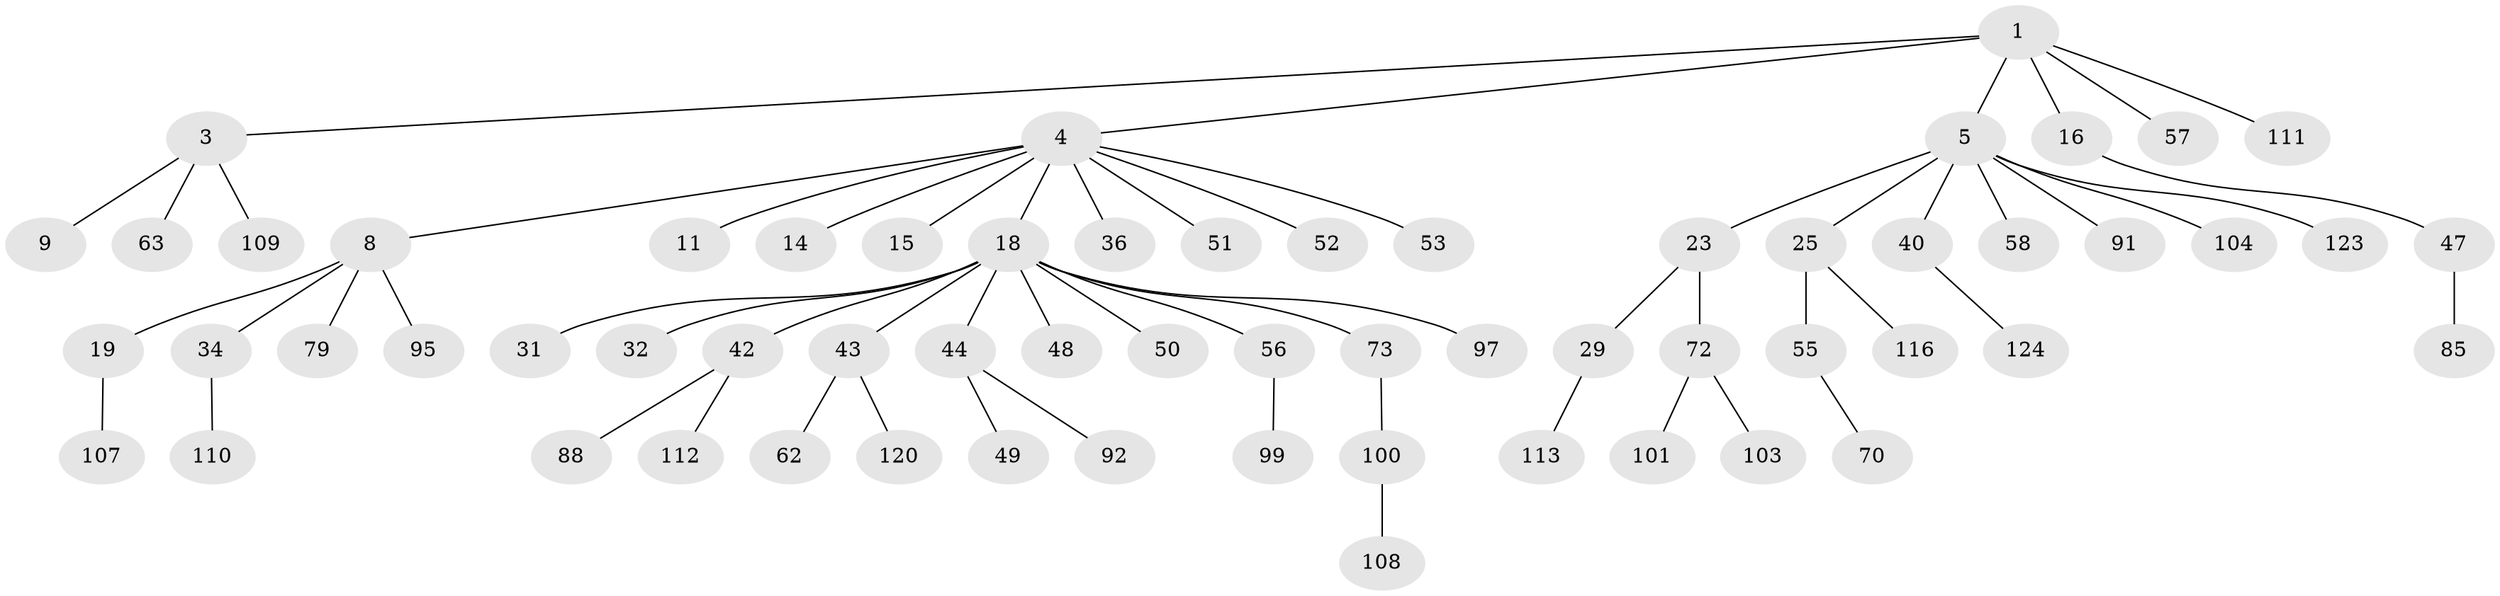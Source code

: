 // original degree distribution, {4: 0.064, 3: 0.12, 5: 0.032, 6: 0.024, 1: 0.496, 2: 0.256, 7: 0.008}
// Generated by graph-tools (version 1.1) at 2025/15/03/09/25 04:15:21]
// undirected, 62 vertices, 61 edges
graph export_dot {
graph [start="1"]
  node [color=gray90,style=filled];
  1 [super="+2+10"];
  3 [super="+78"];
  4 [super="+6+33+35"];
  5 [super="+12+7"];
  8 [super="+13+54"];
  9;
  11 [super="+121+114"];
  14 [super="+117+20"];
  15 [super="+68+26"];
  16 [super="+30+45"];
  18 [super="+22+84+38+24+21"];
  19 [super="+41"];
  23 [super="+125+28+106+67"];
  25 [super="+90"];
  29 [super="+60+119"];
  31;
  32 [super="+39"];
  34 [super="+37+102"];
  36 [super="+71"];
  40 [super="+105+64"];
  42 [super="+65"];
  43 [super="+61"];
  44;
  47 [super="+77"];
  48;
  49 [super="+66"];
  50;
  51 [super="+75"];
  52;
  53;
  55;
  56 [super="+82+98"];
  57;
  58 [super="+69"];
  62;
  63 [super="+115"];
  70 [super="+83"];
  72 [super="+74"];
  73 [super="+93+96"];
  79;
  85;
  88;
  91;
  92;
  95;
  97 [super="+122"];
  99;
  100;
  101;
  103;
  104;
  107;
  108;
  109;
  110;
  111;
  112;
  113;
  116;
  120;
  123;
  124;
  1 -- 3;
  1 -- 5;
  1 -- 16;
  1 -- 4;
  1 -- 111;
  1 -- 57;
  3 -- 9;
  3 -- 63;
  3 -- 109;
  4 -- 14;
  4 -- 18;
  4 -- 36;
  4 -- 8;
  4 -- 11;
  4 -- 15;
  4 -- 51;
  4 -- 53;
  4 -- 52;
  5 -- 40;
  5 -- 104;
  5 -- 123;
  5 -- 23;
  5 -- 25;
  5 -- 58;
  5 -- 91;
  8 -- 19;
  8 -- 79;
  8 -- 95;
  8 -- 34;
  16 -- 47;
  18 -- 43;
  18 -- 42;
  18 -- 44;
  18 -- 56;
  18 -- 32;
  18 -- 97;
  18 -- 48;
  18 -- 50;
  18 -- 73;
  18 -- 31;
  19 -- 107;
  23 -- 72;
  23 -- 29;
  25 -- 55;
  25 -- 116;
  29 -- 113;
  34 -- 110;
  40 -- 124;
  42 -- 88;
  42 -- 112;
  43 -- 120;
  43 -- 62;
  44 -- 49;
  44 -- 92;
  47 -- 85;
  55 -- 70;
  56 -- 99;
  72 -- 101;
  72 -- 103;
  73 -- 100;
  100 -- 108;
}
